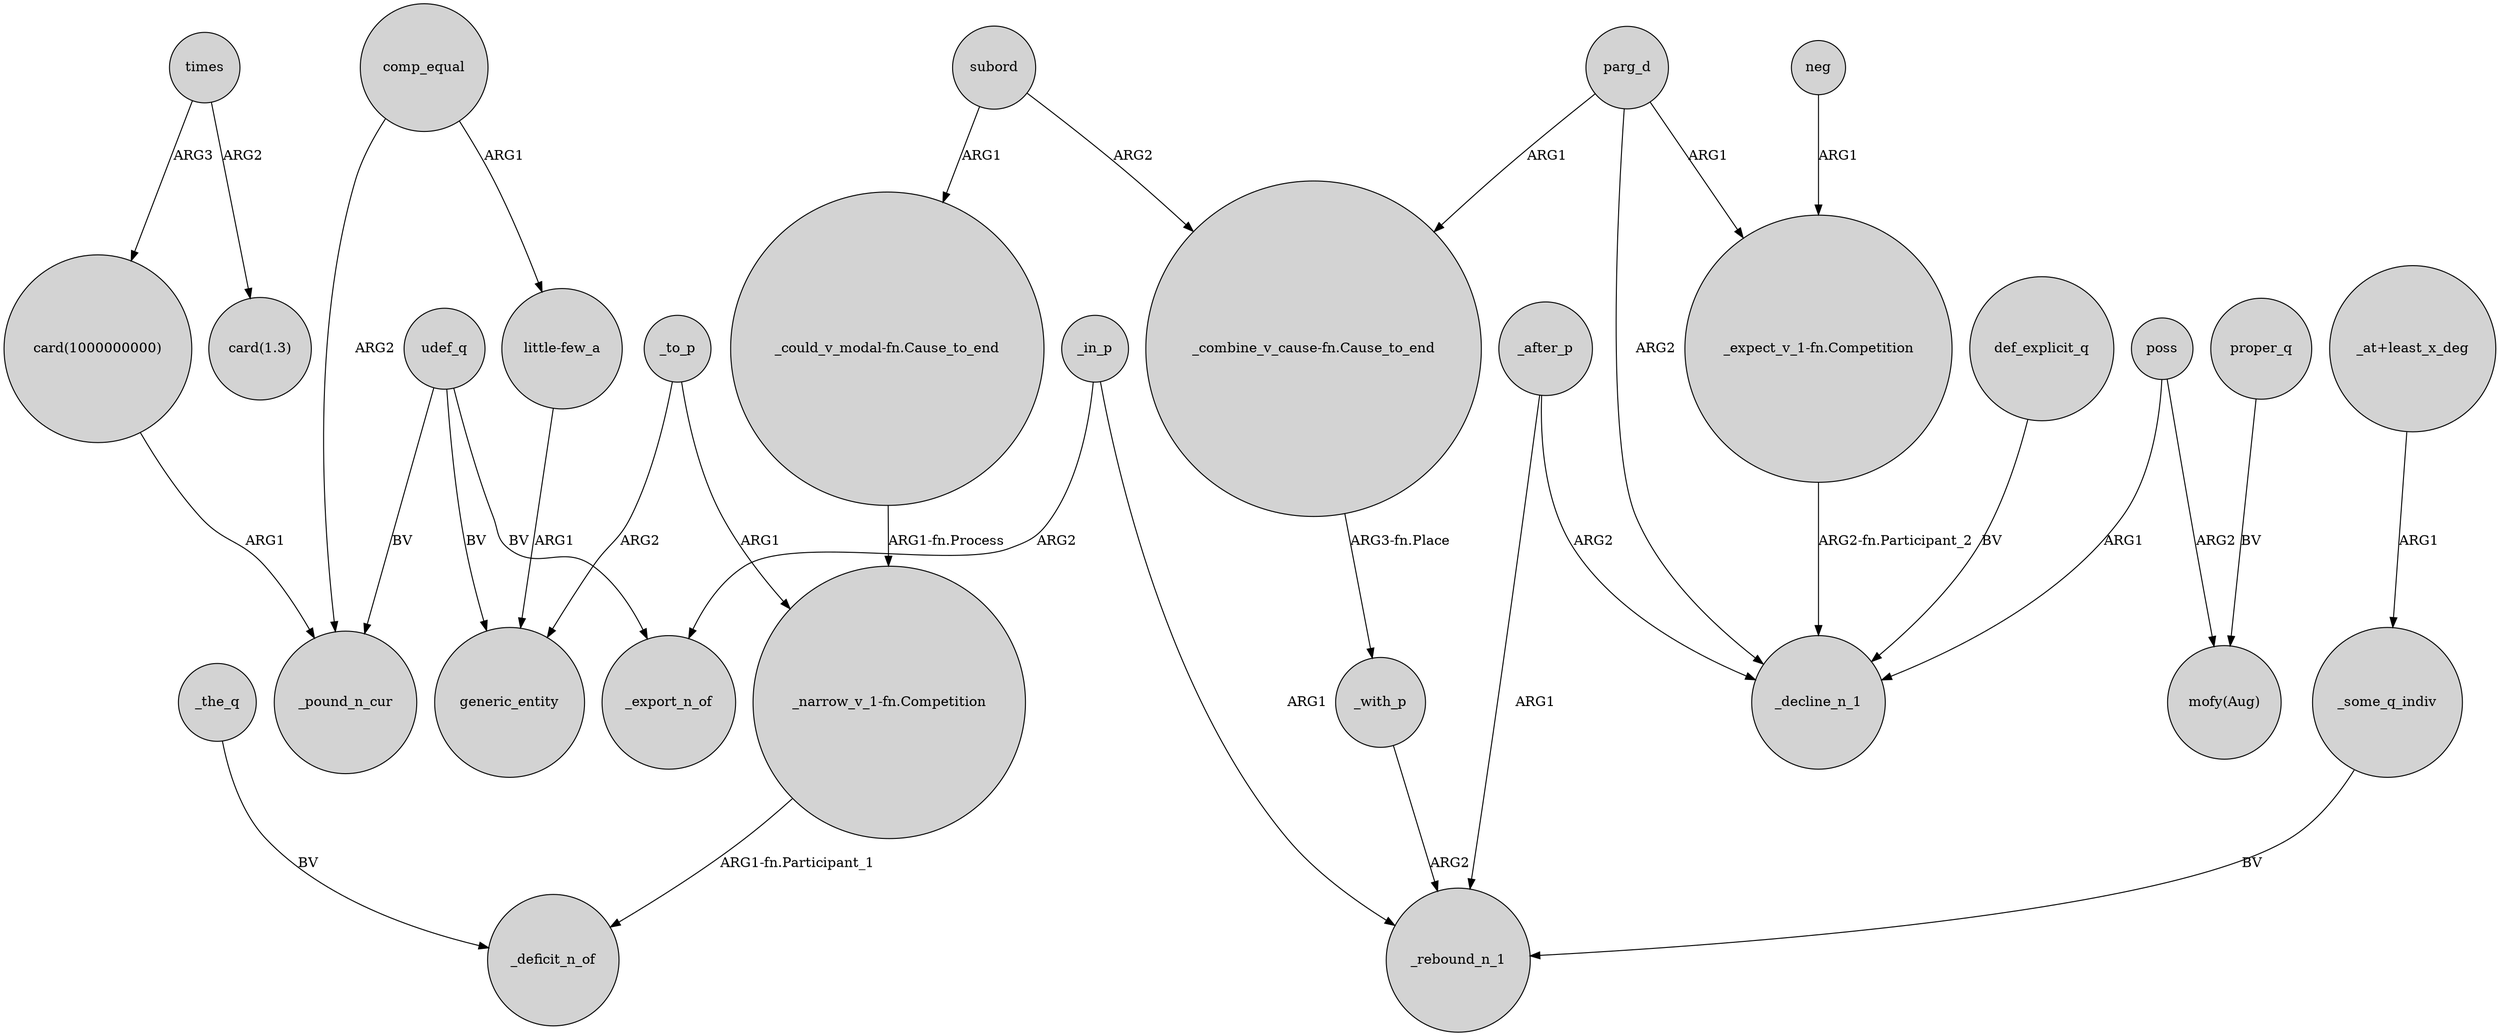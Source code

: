 digraph {
	node [shape=circle style=filled]
	"_narrow_v_1-fn.Competition" -> _deficit_n_of [label="ARG1-fn.Participant_1"]
	_in_p -> _rebound_n_1 [label=ARG1]
	parg_d -> "_combine_v_cause-fn.Cause_to_end" [label=ARG1]
	udef_q -> _pound_n_cur [label=BV]
	times -> "card(1.3)" [label=ARG2]
	_to_p -> generic_entity [label=ARG2]
	"_at+least_x_deg" -> _some_q_indiv [label=ARG1]
	parg_d -> _decline_n_1 [label=ARG2]
	def_explicit_q -> _decline_n_1 [label=BV]
	proper_q -> "mofy(Aug)" [label=BV]
	_some_q_indiv -> _rebound_n_1 [label=BV]
	udef_q -> _export_n_of [label=BV]
	_to_p -> "_narrow_v_1-fn.Competition" [label=ARG1]
	_with_p -> _rebound_n_1 [label=ARG2]
	_after_p -> _rebound_n_1 [label=ARG1]
	subord -> "_could_v_modal-fn.Cause_to_end" [label=ARG1]
	times -> "card(1000000000)" [label=ARG3]
	"little-few_a" -> generic_entity [label=ARG1]
	udef_q -> generic_entity [label=BV]
	neg -> "_expect_v_1-fn.Competition" [label=ARG1]
	"_combine_v_cause-fn.Cause_to_end" -> _with_p [label="ARG3-fn.Place"]
	"card(1000000000)" -> _pound_n_cur [label=ARG1]
	comp_equal -> "little-few_a" [label=ARG1]
	_after_p -> _decline_n_1 [label=ARG2]
	parg_d -> "_expect_v_1-fn.Competition" [label=ARG1]
	"_could_v_modal-fn.Cause_to_end" -> "_narrow_v_1-fn.Competition" [label="ARG1-fn.Process"]
	subord -> "_combine_v_cause-fn.Cause_to_end" [label=ARG2]
	poss -> "mofy(Aug)" [label=ARG2]
	"_expect_v_1-fn.Competition" -> _decline_n_1 [label="ARG2-fn.Participant_2"]
	_in_p -> _export_n_of [label=ARG2]
	poss -> _decline_n_1 [label=ARG1]
	_the_q -> _deficit_n_of [label=BV]
	comp_equal -> _pound_n_cur [label=ARG2]
}
